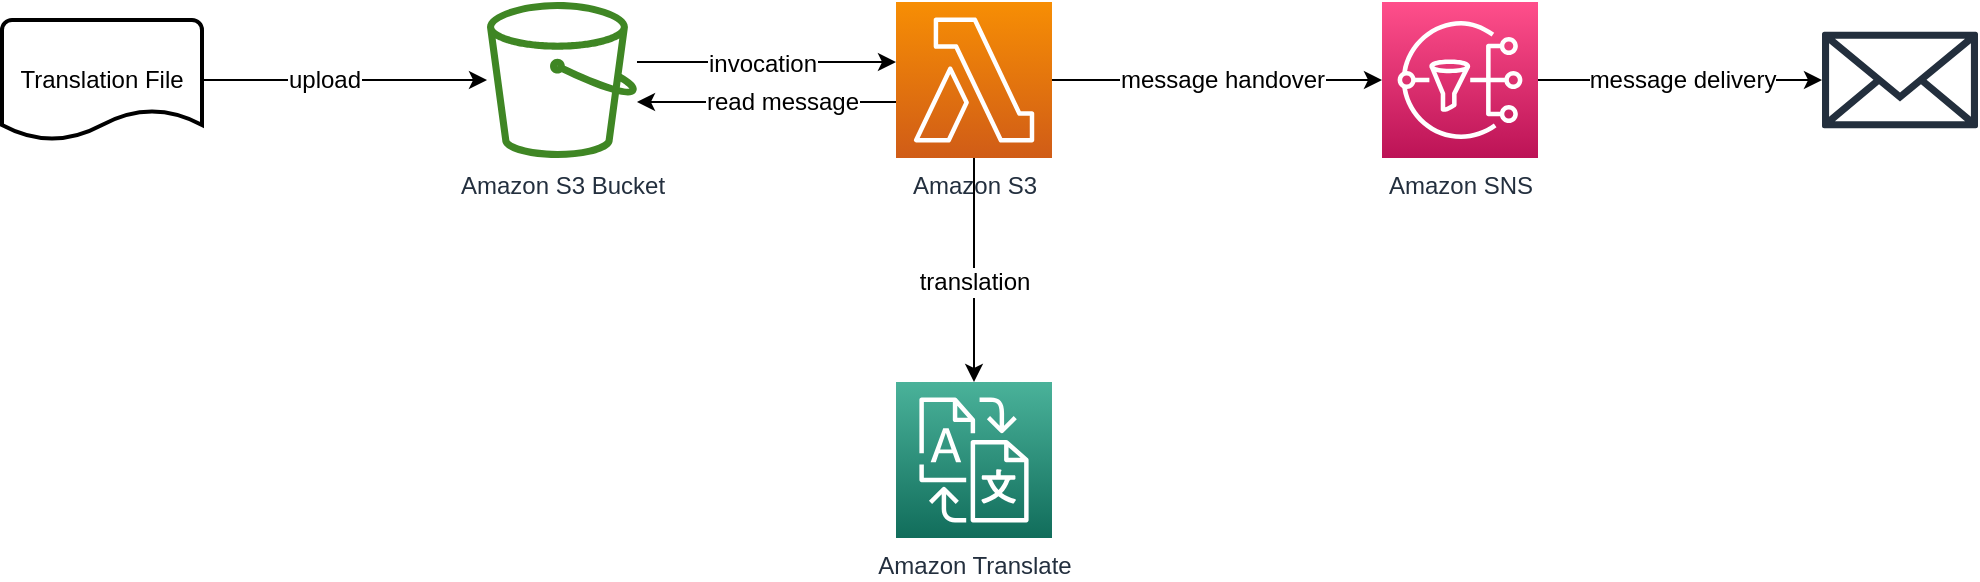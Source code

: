 <mxfile pages="2">
    <diagram id="DkQuCo6SiyUzNxwRenOB" name="S3 Example">
        <mxGraphModel dx="687" dy="1083" grid="1" gridSize="10" guides="1" tooltips="1" connect="1" arrows="1" fold="1" page="1" pageScale="1" pageWidth="1169" pageHeight="827" math="0" shadow="0">
            <root>
                <mxCell id="0"/>
                <mxCell id="1" parent="0"/>
                <mxCell id="YUtYSmxucx9Gz2Tn0nrr-7" style="edgeStyle=orthogonalEdgeStyle;rounded=0;orthogonalLoop=1;jettySize=auto;html=1;fontSize=12;" parent="1" source="YUtYSmxucx9Gz2Tn0nrr-1" target="YUtYSmxucx9Gz2Tn0nrr-8" edge="1">
                    <mxGeometry relative="1" as="geometry">
                        <mxPoint x="500" y="249" as="targetPoint"/>
                        <Array as="points">
                            <mxPoint x="460" y="240"/>
                            <mxPoint x="460" y="240"/>
                        </Array>
                    </mxGeometry>
                </mxCell>
                <mxCell id="YUtYSmxucx9Gz2Tn0nrr-11" value="invocation" style="edgeLabel;html=1;align=center;verticalAlign=middle;resizable=0;points=[];fontSize=12;" parent="YUtYSmxucx9Gz2Tn0nrr-7" vertex="1" connectable="0">
                    <mxGeometry x="-0.174" y="-1" relative="1" as="geometry">
                        <mxPoint x="9" as="offset"/>
                    </mxGeometry>
                </mxCell>
                <mxCell id="YUtYSmxucx9Gz2Tn0nrr-1" value="Amazon S3 Bucket" style="sketch=0;outlineConnect=0;fontColor=#232F3E;gradientColor=none;fillColor=#3F8624;strokeColor=none;dashed=0;verticalLabelPosition=bottom;verticalAlign=top;align=center;html=1;fontSize=12;fontStyle=0;aspect=fixed;pointerEvents=1;shape=mxgraph.aws4.bucket;" parent="1" vertex="1">
                    <mxGeometry x="352.5" y="210" width="75" height="78" as="geometry"/>
                </mxCell>
                <mxCell id="YUtYSmxucx9Gz2Tn0nrr-3" style="edgeStyle=orthogonalEdgeStyle;rounded=0;orthogonalLoop=1;jettySize=auto;html=1;" parent="1" source="YUtYSmxucx9Gz2Tn0nrr-4" target="YUtYSmxucx9Gz2Tn0nrr-1" edge="1">
                    <mxGeometry relative="1" as="geometry">
                        <mxPoint x="194.455" y="249" as="sourcePoint"/>
                    </mxGeometry>
                </mxCell>
                <mxCell id="YUtYSmxucx9Gz2Tn0nrr-5" value="&lt;font style=&quot;font-size: 12px;&quot;&gt;upload&lt;/font&gt;" style="edgeLabel;html=1;align=center;verticalAlign=middle;resizable=0;points=[];" parent="YUtYSmxucx9Gz2Tn0nrr-3" vertex="1" connectable="0">
                    <mxGeometry x="-0.311" y="-1" relative="1" as="geometry">
                        <mxPoint x="12" y="-1" as="offset"/>
                    </mxGeometry>
                </mxCell>
                <mxCell id="YUtYSmxucx9Gz2Tn0nrr-4" value="Translation File" style="strokeWidth=2;html=1;shape=mxgraph.flowchart.document2;whiteSpace=wrap;size=0.25;" parent="1" vertex="1">
                    <mxGeometry x="110" y="219" width="100" height="60" as="geometry"/>
                </mxCell>
                <mxCell id="YUtYSmxucx9Gz2Tn0nrr-6" value="Amazon Translate" style="sketch=0;points=[[0,0,0],[0.25,0,0],[0.5,0,0],[0.75,0,0],[1,0,0],[0,1,0],[0.25,1,0],[0.5,1,0],[0.75,1,0],[1,1,0],[0,0.25,0],[0,0.5,0],[0,0.75,0],[1,0.25,0],[1,0.5,0],[1,0.75,0]];outlineConnect=0;fontColor=#232F3E;gradientColor=#4AB29A;gradientDirection=north;fillColor=#116D5B;strokeColor=#ffffff;dashed=0;verticalLabelPosition=bottom;verticalAlign=top;align=center;html=1;fontSize=12;fontStyle=0;aspect=fixed;shape=mxgraph.aws4.resourceIcon;resIcon=mxgraph.aws4.translate;" parent="1" vertex="1">
                    <mxGeometry x="557" y="400" width="78" height="78" as="geometry"/>
                </mxCell>
                <mxCell id="YUtYSmxucx9Gz2Tn0nrr-10" style="edgeStyle=orthogonalEdgeStyle;rounded=0;orthogonalLoop=1;jettySize=auto;html=1;fontSize=12;" parent="1" source="YUtYSmxucx9Gz2Tn0nrr-8" target="YUtYSmxucx9Gz2Tn0nrr-6" edge="1">
                    <mxGeometry relative="1" as="geometry"/>
                </mxCell>
                <mxCell id="YUtYSmxucx9Gz2Tn0nrr-12" value="translation" style="edgeLabel;html=1;align=center;verticalAlign=middle;resizable=0;points=[];fontSize=12;" parent="YUtYSmxucx9Gz2Tn0nrr-10" vertex="1" connectable="0">
                    <mxGeometry x="-0.161" y="1" relative="1" as="geometry">
                        <mxPoint x="-1" y="15" as="offset"/>
                    </mxGeometry>
                </mxCell>
                <mxCell id="YUtYSmxucx9Gz2Tn0nrr-13" style="edgeStyle=orthogonalEdgeStyle;rounded=0;orthogonalLoop=1;jettySize=auto;html=1;fontSize=12;" parent="1" source="YUtYSmxucx9Gz2Tn0nrr-8" target="YUtYSmxucx9Gz2Tn0nrr-9" edge="1">
                    <mxGeometry relative="1" as="geometry"/>
                </mxCell>
                <mxCell id="YUtYSmxucx9Gz2Tn0nrr-14" value="message handover" style="edgeLabel;html=1;align=center;verticalAlign=middle;resizable=0;points=[];fontSize=12;" parent="YUtYSmxucx9Gz2Tn0nrr-13" vertex="1" connectable="0">
                    <mxGeometry x="0.188" y="-1" relative="1" as="geometry">
                        <mxPoint x="-13" y="-1" as="offset"/>
                    </mxGeometry>
                </mxCell>
                <mxCell id="002L5xnM9x6XCHWZu87V-1" style="edgeStyle=orthogonalEdgeStyle;rounded=0;orthogonalLoop=1;jettySize=auto;html=1;fontSize=12;startArrow=none;startFill=0;" parent="1" source="YUtYSmxucx9Gz2Tn0nrr-8" target="YUtYSmxucx9Gz2Tn0nrr-1" edge="1">
                    <mxGeometry relative="1" as="geometry">
                        <Array as="points">
                            <mxPoint x="440" y="260"/>
                            <mxPoint x="440" y="260"/>
                        </Array>
                    </mxGeometry>
                </mxCell>
                <mxCell id="002L5xnM9x6XCHWZu87V-2" value="read message" style="edgeLabel;html=1;align=center;verticalAlign=middle;resizable=0;points=[];fontSize=12;" parent="002L5xnM9x6XCHWZu87V-1" vertex="1" connectable="0">
                    <mxGeometry x="-0.274" relative="1" as="geometry">
                        <mxPoint x="-10" as="offset"/>
                    </mxGeometry>
                </mxCell>
                <mxCell id="YUtYSmxucx9Gz2Tn0nrr-8" value="Amazon S3" style="sketch=0;points=[[0,0,0],[0.25,0,0],[0.5,0,0],[0.75,0,0],[1,0,0],[0,1,0],[0.25,1,0],[0.5,1,0],[0.75,1,0],[1,1,0],[0,0.25,0],[0,0.5,0],[0,0.75,0],[1,0.25,0],[1,0.5,0],[1,0.75,0]];outlineConnect=0;fontColor=#232F3E;gradientColor=#F78E04;gradientDirection=north;fillColor=#D05C17;strokeColor=#ffffff;dashed=0;verticalLabelPosition=bottom;verticalAlign=top;align=center;html=1;fontSize=12;fontStyle=0;aspect=fixed;shape=mxgraph.aws4.resourceIcon;resIcon=mxgraph.aws4.lambda;" parent="1" vertex="1">
                    <mxGeometry x="557" y="210" width="78" height="78" as="geometry"/>
                </mxCell>
                <mxCell id="YUtYSmxucx9Gz2Tn0nrr-18" style="edgeStyle=orthogonalEdgeStyle;rounded=0;orthogonalLoop=1;jettySize=auto;html=1;fontSize=12;" parent="1" source="YUtYSmxucx9Gz2Tn0nrr-9" target="YUtYSmxucx9Gz2Tn0nrr-17" edge="1">
                    <mxGeometry relative="1" as="geometry"/>
                </mxCell>
                <mxCell id="YUtYSmxucx9Gz2Tn0nrr-19" value="message delivery" style="edgeLabel;html=1;align=center;verticalAlign=middle;resizable=0;points=[];fontSize=12;" parent="YUtYSmxucx9Gz2Tn0nrr-18" vertex="1" connectable="0">
                    <mxGeometry x="-0.239" y="-3" relative="1" as="geometry">
                        <mxPoint x="18" y="-3" as="offset"/>
                    </mxGeometry>
                </mxCell>
                <mxCell id="YUtYSmxucx9Gz2Tn0nrr-9" value="Amazon SNS" style="sketch=0;points=[[0,0,0],[0.25,0,0],[0.5,0,0],[0.75,0,0],[1,0,0],[0,1,0],[0.25,1,0],[0.5,1,0],[0.75,1,0],[1,1,0],[0,0.25,0],[0,0.5,0],[0,0.75,0],[1,0.25,0],[1,0.5,0],[1,0.75,0]];outlineConnect=0;fontColor=#232F3E;gradientColor=#FF4F8B;gradientDirection=north;fillColor=#BC1356;strokeColor=#ffffff;dashed=0;verticalLabelPosition=bottom;verticalAlign=top;align=center;html=1;fontSize=12;fontStyle=0;aspect=fixed;shape=mxgraph.aws4.resourceIcon;resIcon=mxgraph.aws4.sns;" parent="1" vertex="1">
                    <mxGeometry x="800" y="210" width="78" height="78" as="geometry"/>
                </mxCell>
                <mxCell id="YUtYSmxucx9Gz2Tn0nrr-17" value="" style="sketch=0;outlineConnect=0;fontColor=#232F3E;gradientColor=none;fillColor=#232F3D;strokeColor=none;dashed=0;verticalLabelPosition=bottom;verticalAlign=top;align=center;html=1;fontSize=12;fontStyle=0;aspect=fixed;pointerEvents=1;shape=mxgraph.aws4.email_2;" parent="1" vertex="1">
                    <mxGeometry x="1020" y="224.5" width="78" height="49" as="geometry"/>
                </mxCell>
            </root>
        </mxGraphModel>
    </diagram>
</mxfile>